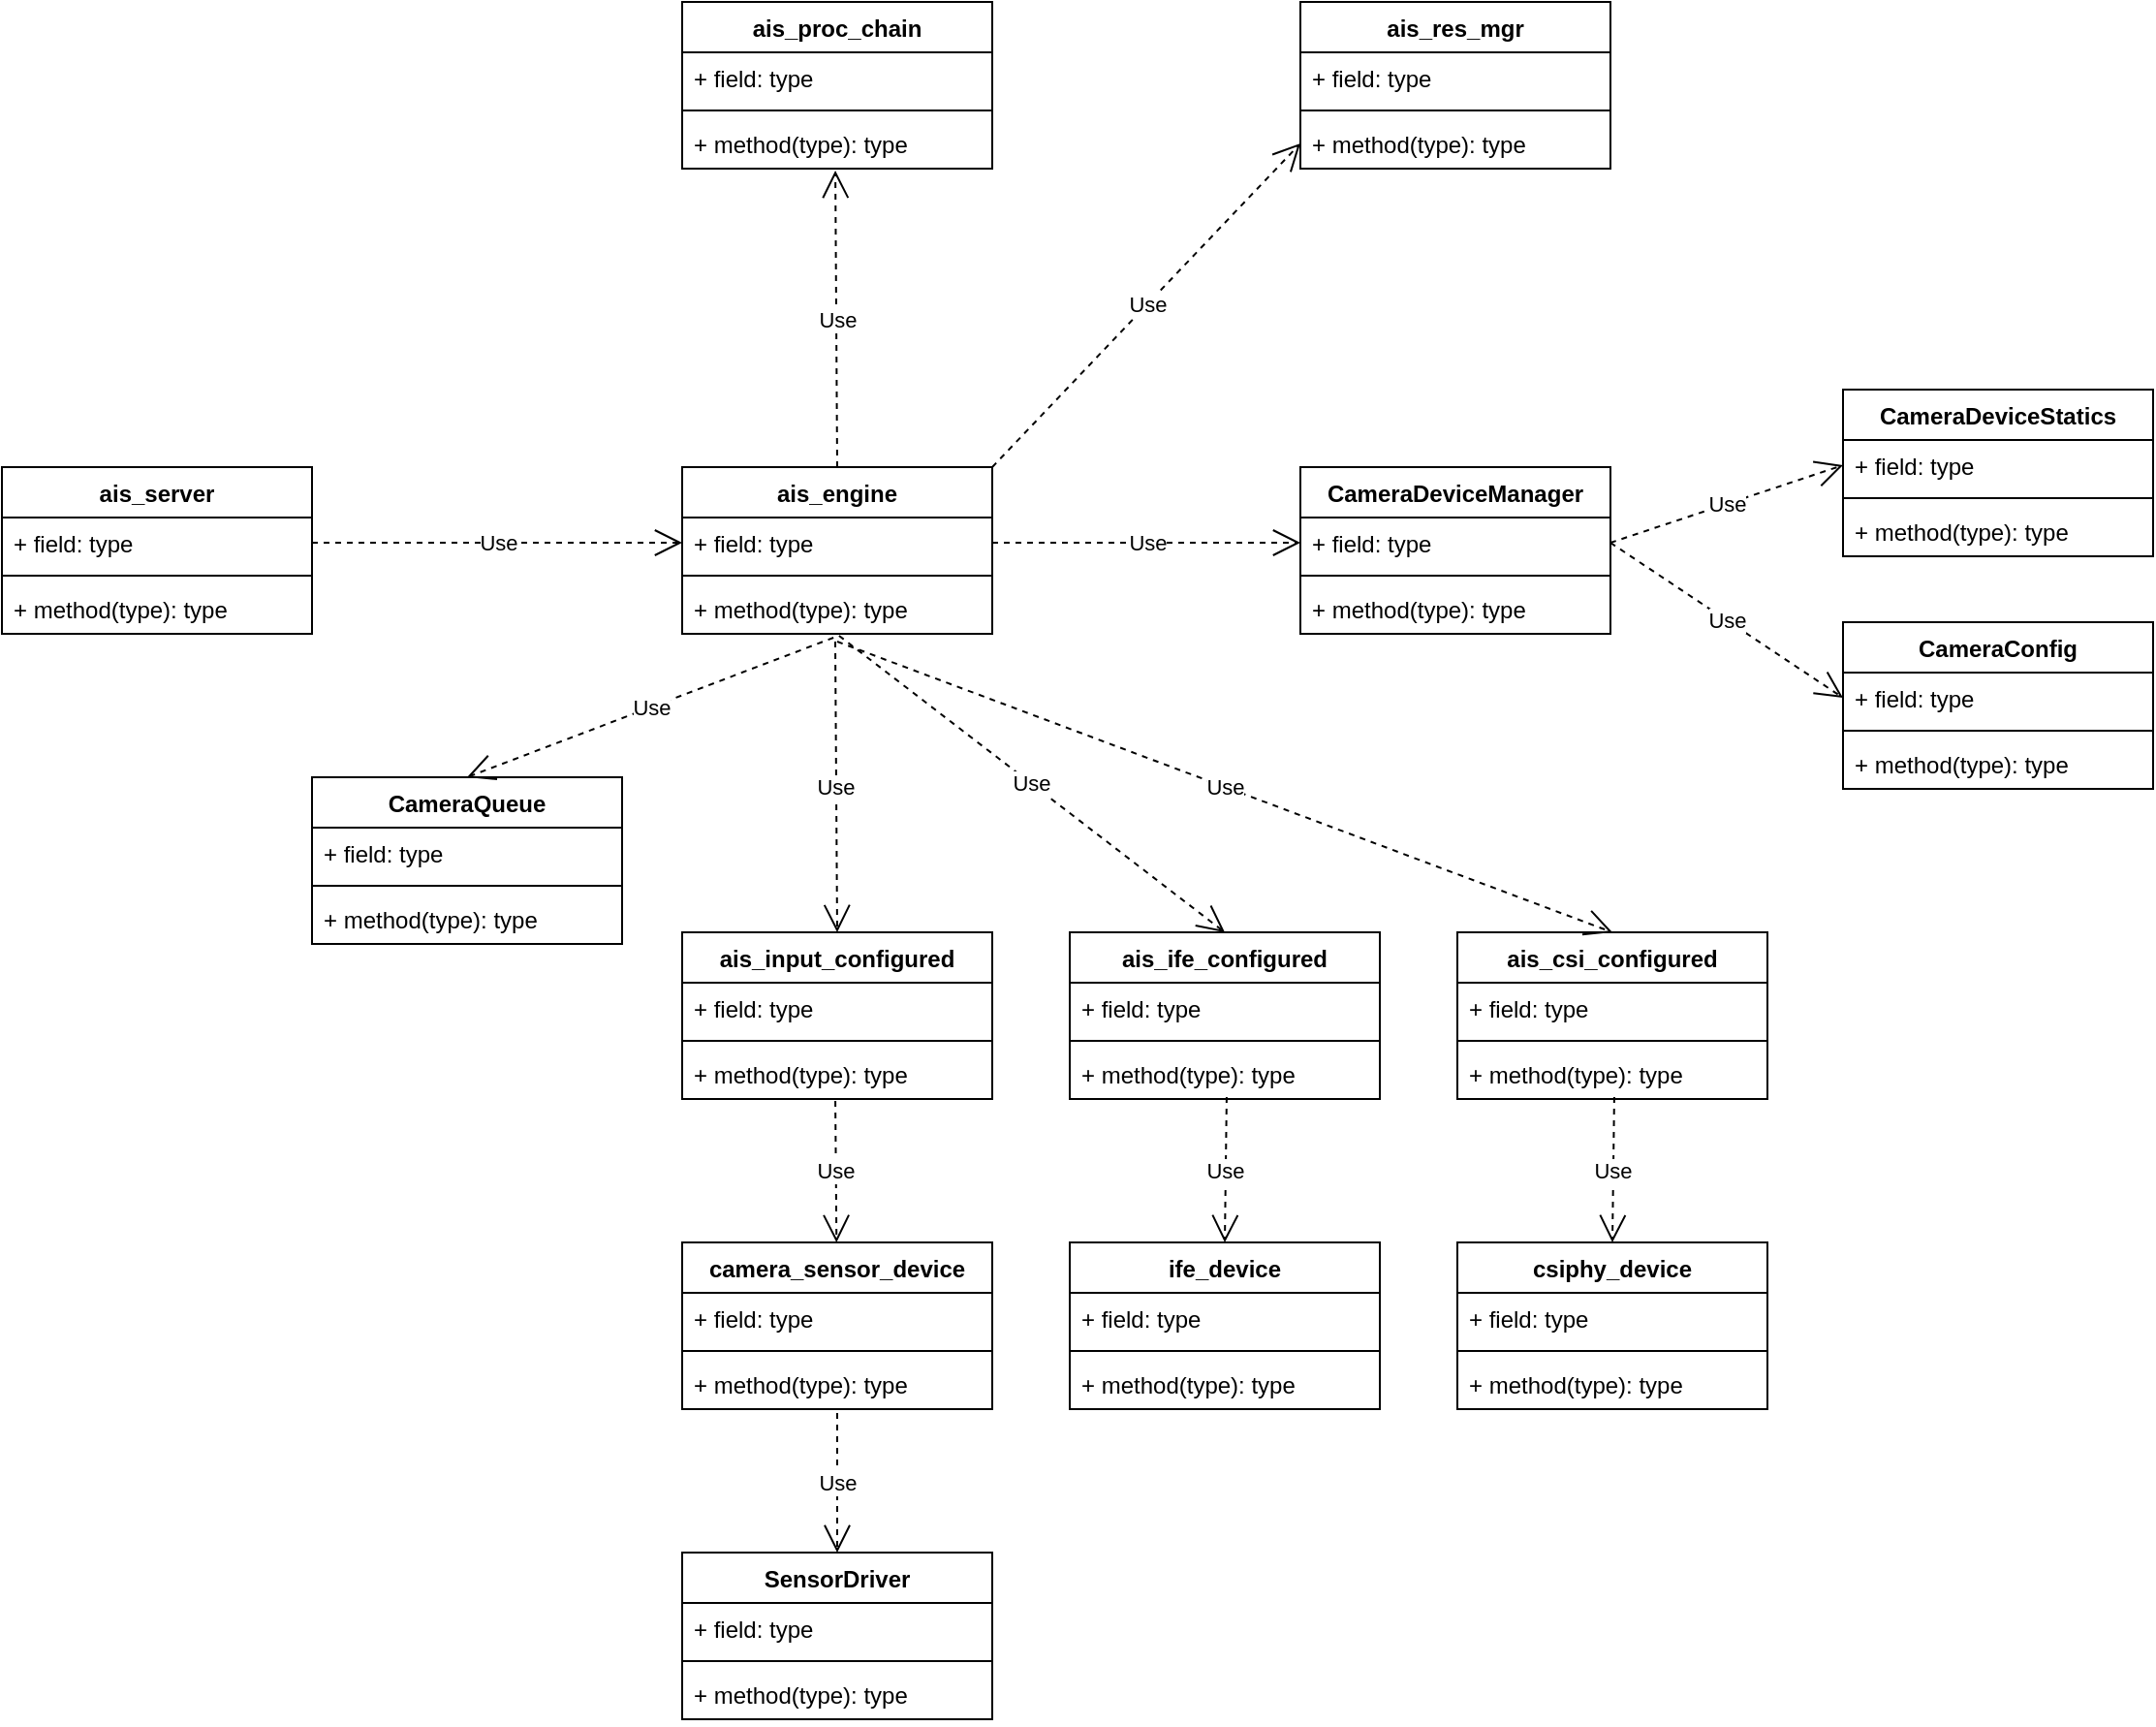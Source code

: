 <mxfile version="16.6.5" type="github">
  <diagram id="JP61w-WGnyM7oNZN8HDf" name="Page-1">
    <mxGraphModel dx="1990" dy="1133" grid="1" gridSize="10" guides="1" tooltips="1" connect="1" arrows="1" fold="1" page="1" pageScale="1" pageWidth="827" pageHeight="1169" math="0" shadow="0">
      <root>
        <mxCell id="0" />
        <mxCell id="1" parent="0" />
        <mxCell id="6c_Mydezwi8KyOcqcPOu-1" value="ais_server" style="swimlane;fontStyle=1;align=center;verticalAlign=top;childLayout=stackLayout;horizontal=1;startSize=26;horizontalStack=0;resizeParent=1;resizeParentMax=0;resizeLast=0;collapsible=1;marginBottom=0;" vertex="1" parent="1">
          <mxGeometry x="280" y="440" width="160" height="86" as="geometry" />
        </mxCell>
        <mxCell id="6c_Mydezwi8KyOcqcPOu-2" value="+ field: type" style="text;strokeColor=none;fillColor=none;align=left;verticalAlign=top;spacingLeft=4;spacingRight=4;overflow=hidden;rotatable=0;points=[[0,0.5],[1,0.5]];portConstraint=eastwest;" vertex="1" parent="6c_Mydezwi8KyOcqcPOu-1">
          <mxGeometry y="26" width="160" height="26" as="geometry" />
        </mxCell>
        <mxCell id="6c_Mydezwi8KyOcqcPOu-3" value="" style="line;strokeWidth=1;fillColor=none;align=left;verticalAlign=middle;spacingTop=-1;spacingLeft=3;spacingRight=3;rotatable=0;labelPosition=right;points=[];portConstraint=eastwest;" vertex="1" parent="6c_Mydezwi8KyOcqcPOu-1">
          <mxGeometry y="52" width="160" height="8" as="geometry" />
        </mxCell>
        <mxCell id="6c_Mydezwi8KyOcqcPOu-4" value="+ method(type): type" style="text;strokeColor=none;fillColor=none;align=left;verticalAlign=top;spacingLeft=4;spacingRight=4;overflow=hidden;rotatable=0;points=[[0,0.5],[1,0.5]];portConstraint=eastwest;" vertex="1" parent="6c_Mydezwi8KyOcqcPOu-1">
          <mxGeometry y="60" width="160" height="26" as="geometry" />
        </mxCell>
        <mxCell id="6c_Mydezwi8KyOcqcPOu-5" value="ais_engine" style="swimlane;fontStyle=1;align=center;verticalAlign=top;childLayout=stackLayout;horizontal=1;startSize=26;horizontalStack=0;resizeParent=1;resizeParentMax=0;resizeLast=0;collapsible=1;marginBottom=0;" vertex="1" parent="1">
          <mxGeometry x="631" y="440" width="160" height="86" as="geometry" />
        </mxCell>
        <mxCell id="6c_Mydezwi8KyOcqcPOu-6" value="+ field: type" style="text;strokeColor=none;fillColor=none;align=left;verticalAlign=top;spacingLeft=4;spacingRight=4;overflow=hidden;rotatable=0;points=[[0,0.5],[1,0.5]];portConstraint=eastwest;" vertex="1" parent="6c_Mydezwi8KyOcqcPOu-5">
          <mxGeometry y="26" width="160" height="26" as="geometry" />
        </mxCell>
        <mxCell id="6c_Mydezwi8KyOcqcPOu-7" value="" style="line;strokeWidth=1;fillColor=none;align=left;verticalAlign=middle;spacingTop=-1;spacingLeft=3;spacingRight=3;rotatable=0;labelPosition=right;points=[];portConstraint=eastwest;" vertex="1" parent="6c_Mydezwi8KyOcqcPOu-5">
          <mxGeometry y="52" width="160" height="8" as="geometry" />
        </mxCell>
        <mxCell id="6c_Mydezwi8KyOcqcPOu-8" value="+ method(type): type" style="text;strokeColor=none;fillColor=none;align=left;verticalAlign=top;spacingLeft=4;spacingRight=4;overflow=hidden;rotatable=0;points=[[0,0.5],[1,0.5]];portConstraint=eastwest;" vertex="1" parent="6c_Mydezwi8KyOcqcPOu-5">
          <mxGeometry y="60" width="160" height="26" as="geometry" />
        </mxCell>
        <mxCell id="6c_Mydezwi8KyOcqcPOu-9" value="CameraDeviceManager" style="swimlane;fontStyle=1;align=center;verticalAlign=top;childLayout=stackLayout;horizontal=1;startSize=26;horizontalStack=0;resizeParent=1;resizeParentMax=0;resizeLast=0;collapsible=1;marginBottom=0;" vertex="1" parent="1">
          <mxGeometry x="950" y="440" width="160" height="86" as="geometry" />
        </mxCell>
        <mxCell id="6c_Mydezwi8KyOcqcPOu-10" value="+ field: type" style="text;strokeColor=none;fillColor=none;align=left;verticalAlign=top;spacingLeft=4;spacingRight=4;overflow=hidden;rotatable=0;points=[[0,0.5],[1,0.5]];portConstraint=eastwest;" vertex="1" parent="6c_Mydezwi8KyOcqcPOu-9">
          <mxGeometry y="26" width="160" height="26" as="geometry" />
        </mxCell>
        <mxCell id="6c_Mydezwi8KyOcqcPOu-11" value="" style="line;strokeWidth=1;fillColor=none;align=left;verticalAlign=middle;spacingTop=-1;spacingLeft=3;spacingRight=3;rotatable=0;labelPosition=right;points=[];portConstraint=eastwest;" vertex="1" parent="6c_Mydezwi8KyOcqcPOu-9">
          <mxGeometry y="52" width="160" height="8" as="geometry" />
        </mxCell>
        <mxCell id="6c_Mydezwi8KyOcqcPOu-12" value="+ method(type): type" style="text;strokeColor=none;fillColor=none;align=left;verticalAlign=top;spacingLeft=4;spacingRight=4;overflow=hidden;rotatable=0;points=[[0,0.5],[1,0.5]];portConstraint=eastwest;" vertex="1" parent="6c_Mydezwi8KyOcqcPOu-9">
          <mxGeometry y="60" width="160" height="26" as="geometry" />
        </mxCell>
        <mxCell id="6c_Mydezwi8KyOcqcPOu-13" value="ais_input_configured" style="swimlane;fontStyle=1;align=center;verticalAlign=top;childLayout=stackLayout;horizontal=1;startSize=26;horizontalStack=0;resizeParent=1;resizeParentMax=0;resizeLast=0;collapsible=1;marginBottom=0;" vertex="1" parent="1">
          <mxGeometry x="631" y="680" width="160" height="86" as="geometry" />
        </mxCell>
        <mxCell id="6c_Mydezwi8KyOcqcPOu-14" value="+ field: type" style="text;strokeColor=none;fillColor=none;align=left;verticalAlign=top;spacingLeft=4;spacingRight=4;overflow=hidden;rotatable=0;points=[[0,0.5],[1,0.5]];portConstraint=eastwest;" vertex="1" parent="6c_Mydezwi8KyOcqcPOu-13">
          <mxGeometry y="26" width="160" height="26" as="geometry" />
        </mxCell>
        <mxCell id="6c_Mydezwi8KyOcqcPOu-15" value="" style="line;strokeWidth=1;fillColor=none;align=left;verticalAlign=middle;spacingTop=-1;spacingLeft=3;spacingRight=3;rotatable=0;labelPosition=right;points=[];portConstraint=eastwest;" vertex="1" parent="6c_Mydezwi8KyOcqcPOu-13">
          <mxGeometry y="52" width="160" height="8" as="geometry" />
        </mxCell>
        <mxCell id="6c_Mydezwi8KyOcqcPOu-16" value="+ method(type): type" style="text;strokeColor=none;fillColor=none;align=left;verticalAlign=top;spacingLeft=4;spacingRight=4;overflow=hidden;rotatable=0;points=[[0,0.5],[1,0.5]];portConstraint=eastwest;" vertex="1" parent="6c_Mydezwi8KyOcqcPOu-13">
          <mxGeometry y="60" width="160" height="26" as="geometry" />
        </mxCell>
        <mxCell id="6c_Mydezwi8KyOcqcPOu-17" value="ais_ife_configured" style="swimlane;fontStyle=1;align=center;verticalAlign=top;childLayout=stackLayout;horizontal=1;startSize=26;horizontalStack=0;resizeParent=1;resizeParentMax=0;resizeLast=0;collapsible=1;marginBottom=0;" vertex="1" parent="1">
          <mxGeometry x="831" y="680" width="160" height="86" as="geometry" />
        </mxCell>
        <mxCell id="6c_Mydezwi8KyOcqcPOu-18" value="+ field: type" style="text;strokeColor=none;fillColor=none;align=left;verticalAlign=top;spacingLeft=4;spacingRight=4;overflow=hidden;rotatable=0;points=[[0,0.5],[1,0.5]];portConstraint=eastwest;" vertex="1" parent="6c_Mydezwi8KyOcqcPOu-17">
          <mxGeometry y="26" width="160" height="26" as="geometry" />
        </mxCell>
        <mxCell id="6c_Mydezwi8KyOcqcPOu-19" value="" style="line;strokeWidth=1;fillColor=none;align=left;verticalAlign=middle;spacingTop=-1;spacingLeft=3;spacingRight=3;rotatable=0;labelPosition=right;points=[];portConstraint=eastwest;" vertex="1" parent="6c_Mydezwi8KyOcqcPOu-17">
          <mxGeometry y="52" width="160" height="8" as="geometry" />
        </mxCell>
        <mxCell id="6c_Mydezwi8KyOcqcPOu-20" value="+ method(type): type" style="text;strokeColor=none;fillColor=none;align=left;verticalAlign=top;spacingLeft=4;spacingRight=4;overflow=hidden;rotatable=0;points=[[0,0.5],[1,0.5]];portConstraint=eastwest;" vertex="1" parent="6c_Mydezwi8KyOcqcPOu-17">
          <mxGeometry y="60" width="160" height="26" as="geometry" />
        </mxCell>
        <mxCell id="6c_Mydezwi8KyOcqcPOu-21" value="ais_csi_configured" style="swimlane;fontStyle=1;align=center;verticalAlign=top;childLayout=stackLayout;horizontal=1;startSize=26;horizontalStack=0;resizeParent=1;resizeParentMax=0;resizeLast=0;collapsible=1;marginBottom=0;" vertex="1" parent="1">
          <mxGeometry x="1031" y="680" width="160" height="86" as="geometry" />
        </mxCell>
        <mxCell id="6c_Mydezwi8KyOcqcPOu-22" value="+ field: type" style="text;strokeColor=none;fillColor=none;align=left;verticalAlign=top;spacingLeft=4;spacingRight=4;overflow=hidden;rotatable=0;points=[[0,0.5],[1,0.5]];portConstraint=eastwest;" vertex="1" parent="6c_Mydezwi8KyOcqcPOu-21">
          <mxGeometry y="26" width="160" height="26" as="geometry" />
        </mxCell>
        <mxCell id="6c_Mydezwi8KyOcqcPOu-23" value="" style="line;strokeWidth=1;fillColor=none;align=left;verticalAlign=middle;spacingTop=-1;spacingLeft=3;spacingRight=3;rotatable=0;labelPosition=right;points=[];portConstraint=eastwest;" vertex="1" parent="6c_Mydezwi8KyOcqcPOu-21">
          <mxGeometry y="52" width="160" height="8" as="geometry" />
        </mxCell>
        <mxCell id="6c_Mydezwi8KyOcqcPOu-24" value="+ method(type): type" style="text;strokeColor=none;fillColor=none;align=left;verticalAlign=top;spacingLeft=4;spacingRight=4;overflow=hidden;rotatable=0;points=[[0,0.5],[1,0.5]];portConstraint=eastwest;" vertex="1" parent="6c_Mydezwi8KyOcqcPOu-21">
          <mxGeometry y="60" width="160" height="26" as="geometry" />
        </mxCell>
        <mxCell id="6c_Mydezwi8KyOcqcPOu-25" value="ais_res_mgr" style="swimlane;fontStyle=1;align=center;verticalAlign=top;childLayout=stackLayout;horizontal=1;startSize=26;horizontalStack=0;resizeParent=1;resizeParentMax=0;resizeLast=0;collapsible=1;marginBottom=0;" vertex="1" parent="1">
          <mxGeometry x="950" y="200" width="160" height="86" as="geometry" />
        </mxCell>
        <mxCell id="6c_Mydezwi8KyOcqcPOu-26" value="+ field: type" style="text;strokeColor=none;fillColor=none;align=left;verticalAlign=top;spacingLeft=4;spacingRight=4;overflow=hidden;rotatable=0;points=[[0,0.5],[1,0.5]];portConstraint=eastwest;" vertex="1" parent="6c_Mydezwi8KyOcqcPOu-25">
          <mxGeometry y="26" width="160" height="26" as="geometry" />
        </mxCell>
        <mxCell id="6c_Mydezwi8KyOcqcPOu-27" value="" style="line;strokeWidth=1;fillColor=none;align=left;verticalAlign=middle;spacingTop=-1;spacingLeft=3;spacingRight=3;rotatable=0;labelPosition=right;points=[];portConstraint=eastwest;" vertex="1" parent="6c_Mydezwi8KyOcqcPOu-25">
          <mxGeometry y="52" width="160" height="8" as="geometry" />
        </mxCell>
        <mxCell id="6c_Mydezwi8KyOcqcPOu-28" value="+ method(type): type" style="text;strokeColor=none;fillColor=none;align=left;verticalAlign=top;spacingLeft=4;spacingRight=4;overflow=hidden;rotatable=0;points=[[0,0.5],[1,0.5]];portConstraint=eastwest;" vertex="1" parent="6c_Mydezwi8KyOcqcPOu-25">
          <mxGeometry y="60" width="160" height="26" as="geometry" />
        </mxCell>
        <mxCell id="6c_Mydezwi8KyOcqcPOu-29" value="ais_proc_chain" style="swimlane;fontStyle=1;align=center;verticalAlign=top;childLayout=stackLayout;horizontal=1;startSize=26;horizontalStack=0;resizeParent=1;resizeParentMax=0;resizeLast=0;collapsible=1;marginBottom=0;" vertex="1" parent="1">
          <mxGeometry x="631" y="200" width="160" height="86" as="geometry" />
        </mxCell>
        <mxCell id="6c_Mydezwi8KyOcqcPOu-30" value="+ field: type" style="text;strokeColor=none;fillColor=none;align=left;verticalAlign=top;spacingLeft=4;spacingRight=4;overflow=hidden;rotatable=0;points=[[0,0.5],[1,0.5]];portConstraint=eastwest;" vertex="1" parent="6c_Mydezwi8KyOcqcPOu-29">
          <mxGeometry y="26" width="160" height="26" as="geometry" />
        </mxCell>
        <mxCell id="6c_Mydezwi8KyOcqcPOu-31" value="" style="line;strokeWidth=1;fillColor=none;align=left;verticalAlign=middle;spacingTop=-1;spacingLeft=3;spacingRight=3;rotatable=0;labelPosition=right;points=[];portConstraint=eastwest;" vertex="1" parent="6c_Mydezwi8KyOcqcPOu-29">
          <mxGeometry y="52" width="160" height="8" as="geometry" />
        </mxCell>
        <mxCell id="6c_Mydezwi8KyOcqcPOu-32" value="+ method(type): type" style="text;strokeColor=none;fillColor=none;align=left;verticalAlign=top;spacingLeft=4;spacingRight=4;overflow=hidden;rotatable=0;points=[[0,0.5],[1,0.5]];portConstraint=eastwest;" vertex="1" parent="6c_Mydezwi8KyOcqcPOu-29">
          <mxGeometry y="60" width="160" height="26" as="geometry" />
        </mxCell>
        <mxCell id="6c_Mydezwi8KyOcqcPOu-33" value="camera_sensor_device" style="swimlane;fontStyle=1;align=center;verticalAlign=top;childLayout=stackLayout;horizontal=1;startSize=26;horizontalStack=0;resizeParent=1;resizeParentMax=0;resizeLast=0;collapsible=1;marginBottom=0;" vertex="1" parent="1">
          <mxGeometry x="631" y="840" width="160" height="86" as="geometry" />
        </mxCell>
        <mxCell id="6c_Mydezwi8KyOcqcPOu-34" value="+ field: type" style="text;strokeColor=none;fillColor=none;align=left;verticalAlign=top;spacingLeft=4;spacingRight=4;overflow=hidden;rotatable=0;points=[[0,0.5],[1,0.5]];portConstraint=eastwest;" vertex="1" parent="6c_Mydezwi8KyOcqcPOu-33">
          <mxGeometry y="26" width="160" height="26" as="geometry" />
        </mxCell>
        <mxCell id="6c_Mydezwi8KyOcqcPOu-35" value="" style="line;strokeWidth=1;fillColor=none;align=left;verticalAlign=middle;spacingTop=-1;spacingLeft=3;spacingRight=3;rotatable=0;labelPosition=right;points=[];portConstraint=eastwest;" vertex="1" parent="6c_Mydezwi8KyOcqcPOu-33">
          <mxGeometry y="52" width="160" height="8" as="geometry" />
        </mxCell>
        <mxCell id="6c_Mydezwi8KyOcqcPOu-36" value="+ method(type): type" style="text;strokeColor=none;fillColor=none;align=left;verticalAlign=top;spacingLeft=4;spacingRight=4;overflow=hidden;rotatable=0;points=[[0,0.5],[1,0.5]];portConstraint=eastwest;" vertex="1" parent="6c_Mydezwi8KyOcqcPOu-33">
          <mxGeometry y="60" width="160" height="26" as="geometry" />
        </mxCell>
        <mxCell id="6c_Mydezwi8KyOcqcPOu-37" value="ife_device" style="swimlane;fontStyle=1;align=center;verticalAlign=top;childLayout=stackLayout;horizontal=1;startSize=26;horizontalStack=0;resizeParent=1;resizeParentMax=0;resizeLast=0;collapsible=1;marginBottom=0;" vertex="1" parent="1">
          <mxGeometry x="831" y="840" width="160" height="86" as="geometry" />
        </mxCell>
        <mxCell id="6c_Mydezwi8KyOcqcPOu-38" value="+ field: type" style="text;strokeColor=none;fillColor=none;align=left;verticalAlign=top;spacingLeft=4;spacingRight=4;overflow=hidden;rotatable=0;points=[[0,0.5],[1,0.5]];portConstraint=eastwest;" vertex="1" parent="6c_Mydezwi8KyOcqcPOu-37">
          <mxGeometry y="26" width="160" height="26" as="geometry" />
        </mxCell>
        <mxCell id="6c_Mydezwi8KyOcqcPOu-39" value="" style="line;strokeWidth=1;fillColor=none;align=left;verticalAlign=middle;spacingTop=-1;spacingLeft=3;spacingRight=3;rotatable=0;labelPosition=right;points=[];portConstraint=eastwest;" vertex="1" parent="6c_Mydezwi8KyOcqcPOu-37">
          <mxGeometry y="52" width="160" height="8" as="geometry" />
        </mxCell>
        <mxCell id="6c_Mydezwi8KyOcqcPOu-40" value="+ method(type): type" style="text;strokeColor=none;fillColor=none;align=left;verticalAlign=top;spacingLeft=4;spacingRight=4;overflow=hidden;rotatable=0;points=[[0,0.5],[1,0.5]];portConstraint=eastwest;" vertex="1" parent="6c_Mydezwi8KyOcqcPOu-37">
          <mxGeometry y="60" width="160" height="26" as="geometry" />
        </mxCell>
        <mxCell id="6c_Mydezwi8KyOcqcPOu-41" value="csiphy_device" style="swimlane;fontStyle=1;align=center;verticalAlign=top;childLayout=stackLayout;horizontal=1;startSize=26;horizontalStack=0;resizeParent=1;resizeParentMax=0;resizeLast=0;collapsible=1;marginBottom=0;" vertex="1" parent="1">
          <mxGeometry x="1031" y="840" width="160" height="86" as="geometry" />
        </mxCell>
        <mxCell id="6c_Mydezwi8KyOcqcPOu-42" value="+ field: type" style="text;strokeColor=none;fillColor=none;align=left;verticalAlign=top;spacingLeft=4;spacingRight=4;overflow=hidden;rotatable=0;points=[[0,0.5],[1,0.5]];portConstraint=eastwest;" vertex="1" parent="6c_Mydezwi8KyOcqcPOu-41">
          <mxGeometry y="26" width="160" height="26" as="geometry" />
        </mxCell>
        <mxCell id="6c_Mydezwi8KyOcqcPOu-43" value="" style="line;strokeWidth=1;fillColor=none;align=left;verticalAlign=middle;spacingTop=-1;spacingLeft=3;spacingRight=3;rotatable=0;labelPosition=right;points=[];portConstraint=eastwest;" vertex="1" parent="6c_Mydezwi8KyOcqcPOu-41">
          <mxGeometry y="52" width="160" height="8" as="geometry" />
        </mxCell>
        <mxCell id="6c_Mydezwi8KyOcqcPOu-44" value="+ method(type): type" style="text;strokeColor=none;fillColor=none;align=left;verticalAlign=top;spacingLeft=4;spacingRight=4;overflow=hidden;rotatable=0;points=[[0,0.5],[1,0.5]];portConstraint=eastwest;" vertex="1" parent="6c_Mydezwi8KyOcqcPOu-41">
          <mxGeometry y="60" width="160" height="26" as="geometry" />
        </mxCell>
        <mxCell id="6c_Mydezwi8KyOcqcPOu-45" value="CameraDeviceStatics" style="swimlane;fontStyle=1;align=center;verticalAlign=top;childLayout=stackLayout;horizontal=1;startSize=26;horizontalStack=0;resizeParent=1;resizeParentMax=0;resizeLast=0;collapsible=1;marginBottom=0;" vertex="1" parent="1">
          <mxGeometry x="1230" y="400" width="160" height="86" as="geometry" />
        </mxCell>
        <mxCell id="6c_Mydezwi8KyOcqcPOu-46" value="+ field: type" style="text;strokeColor=none;fillColor=none;align=left;verticalAlign=top;spacingLeft=4;spacingRight=4;overflow=hidden;rotatable=0;points=[[0,0.5],[1,0.5]];portConstraint=eastwest;" vertex="1" parent="6c_Mydezwi8KyOcqcPOu-45">
          <mxGeometry y="26" width="160" height="26" as="geometry" />
        </mxCell>
        <mxCell id="6c_Mydezwi8KyOcqcPOu-47" value="" style="line;strokeWidth=1;fillColor=none;align=left;verticalAlign=middle;spacingTop=-1;spacingLeft=3;spacingRight=3;rotatable=0;labelPosition=right;points=[];portConstraint=eastwest;" vertex="1" parent="6c_Mydezwi8KyOcqcPOu-45">
          <mxGeometry y="52" width="160" height="8" as="geometry" />
        </mxCell>
        <mxCell id="6c_Mydezwi8KyOcqcPOu-48" value="+ method(type): type" style="text;strokeColor=none;fillColor=none;align=left;verticalAlign=top;spacingLeft=4;spacingRight=4;overflow=hidden;rotatable=0;points=[[0,0.5],[1,0.5]];portConstraint=eastwest;" vertex="1" parent="6c_Mydezwi8KyOcqcPOu-45">
          <mxGeometry y="60" width="160" height="26" as="geometry" />
        </mxCell>
        <mxCell id="6c_Mydezwi8KyOcqcPOu-49" value="CameraConfig" style="swimlane;fontStyle=1;align=center;verticalAlign=top;childLayout=stackLayout;horizontal=1;startSize=26;horizontalStack=0;resizeParent=1;resizeParentMax=0;resizeLast=0;collapsible=1;marginBottom=0;" vertex="1" parent="1">
          <mxGeometry x="1230" y="520" width="160" height="86" as="geometry" />
        </mxCell>
        <mxCell id="6c_Mydezwi8KyOcqcPOu-50" value="+ field: type" style="text;strokeColor=none;fillColor=none;align=left;verticalAlign=top;spacingLeft=4;spacingRight=4;overflow=hidden;rotatable=0;points=[[0,0.5],[1,0.5]];portConstraint=eastwest;" vertex="1" parent="6c_Mydezwi8KyOcqcPOu-49">
          <mxGeometry y="26" width="160" height="26" as="geometry" />
        </mxCell>
        <mxCell id="6c_Mydezwi8KyOcqcPOu-51" value="" style="line;strokeWidth=1;fillColor=none;align=left;verticalAlign=middle;spacingTop=-1;spacingLeft=3;spacingRight=3;rotatable=0;labelPosition=right;points=[];portConstraint=eastwest;" vertex="1" parent="6c_Mydezwi8KyOcqcPOu-49">
          <mxGeometry y="52" width="160" height="8" as="geometry" />
        </mxCell>
        <mxCell id="6c_Mydezwi8KyOcqcPOu-52" value="+ method(type): type" style="text;strokeColor=none;fillColor=none;align=left;verticalAlign=top;spacingLeft=4;spacingRight=4;overflow=hidden;rotatable=0;points=[[0,0.5],[1,0.5]];portConstraint=eastwest;" vertex="1" parent="6c_Mydezwi8KyOcqcPOu-49">
          <mxGeometry y="60" width="160" height="26" as="geometry" />
        </mxCell>
        <mxCell id="6c_Mydezwi8KyOcqcPOu-53" value="SensorDriver" style="swimlane;fontStyle=1;align=center;verticalAlign=top;childLayout=stackLayout;horizontal=1;startSize=26;horizontalStack=0;resizeParent=1;resizeParentMax=0;resizeLast=0;collapsible=1;marginBottom=0;" vertex="1" parent="1">
          <mxGeometry x="631" y="1000" width="160" height="86" as="geometry" />
        </mxCell>
        <mxCell id="6c_Mydezwi8KyOcqcPOu-54" value="+ field: type" style="text;strokeColor=none;fillColor=none;align=left;verticalAlign=top;spacingLeft=4;spacingRight=4;overflow=hidden;rotatable=0;points=[[0,0.5],[1,0.5]];portConstraint=eastwest;" vertex="1" parent="6c_Mydezwi8KyOcqcPOu-53">
          <mxGeometry y="26" width="160" height="26" as="geometry" />
        </mxCell>
        <mxCell id="6c_Mydezwi8KyOcqcPOu-55" value="" style="line;strokeWidth=1;fillColor=none;align=left;verticalAlign=middle;spacingTop=-1;spacingLeft=3;spacingRight=3;rotatable=0;labelPosition=right;points=[];portConstraint=eastwest;" vertex="1" parent="6c_Mydezwi8KyOcqcPOu-53">
          <mxGeometry y="52" width="160" height="8" as="geometry" />
        </mxCell>
        <mxCell id="6c_Mydezwi8KyOcqcPOu-56" value="+ method(type): type" style="text;strokeColor=none;fillColor=none;align=left;verticalAlign=top;spacingLeft=4;spacingRight=4;overflow=hidden;rotatable=0;points=[[0,0.5],[1,0.5]];portConstraint=eastwest;" vertex="1" parent="6c_Mydezwi8KyOcqcPOu-53">
          <mxGeometry y="60" width="160" height="26" as="geometry" />
        </mxCell>
        <mxCell id="6c_Mydezwi8KyOcqcPOu-58" value="Use" style="endArrow=open;endSize=12;dashed=1;html=1;rounded=0;entryX=0.5;entryY=0;entryDx=0;entryDy=0;" edge="1" parent="1" target="6c_Mydezwi8KyOcqcPOu-13">
          <mxGeometry width="160" relative="1" as="geometry">
            <mxPoint x="710" y="530" as="sourcePoint" />
            <mxPoint x="1060" y="520" as="targetPoint" />
          </mxGeometry>
        </mxCell>
        <mxCell id="6c_Mydezwi8KyOcqcPOu-59" value="Use" style="endArrow=open;endSize=12;dashed=1;html=1;rounded=0;entryX=0.5;entryY=0;entryDx=0;entryDy=0;exitX=0.506;exitY=1.038;exitDx=0;exitDy=0;exitPerimeter=0;" edge="1" parent="1" source="6c_Mydezwi8KyOcqcPOu-8" target="6c_Mydezwi8KyOcqcPOu-17">
          <mxGeometry width="160" relative="1" as="geometry">
            <mxPoint x="708.04" y="536" as="sourcePoint" />
            <mxPoint x="560" y="690" as="targetPoint" />
          </mxGeometry>
        </mxCell>
        <mxCell id="6c_Mydezwi8KyOcqcPOu-60" value="Use" style="endArrow=open;endSize=12;dashed=1;html=1;rounded=0;entryX=0.5;entryY=0;entryDx=0;entryDy=0;" edge="1" parent="1" target="6c_Mydezwi8KyOcqcPOu-21">
          <mxGeometry width="160" relative="1" as="geometry">
            <mxPoint x="711" y="530" as="sourcePoint" />
            <mxPoint x="760" y="690" as="targetPoint" />
          </mxGeometry>
        </mxCell>
        <mxCell id="6c_Mydezwi8KyOcqcPOu-61" value="Use" style="endArrow=open;endSize=12;dashed=1;html=1;rounded=0;exitX=0.494;exitY=1.038;exitDx=0;exitDy=0;exitPerimeter=0;" edge="1" parent="1" source="6c_Mydezwi8KyOcqcPOu-16" target="6c_Mydezwi8KyOcqcPOu-33">
          <mxGeometry width="160" relative="1" as="geometry">
            <mxPoint x="711" y="770" as="sourcePoint" />
            <mxPoint x="1221" y="520" as="targetPoint" />
          </mxGeometry>
        </mxCell>
        <mxCell id="6c_Mydezwi8KyOcqcPOu-62" value="Use" style="endArrow=open;endSize=12;dashed=1;html=1;rounded=0;entryX=0.5;entryY=0;entryDx=0;entryDy=0;exitX=0.506;exitY=0.962;exitDx=0;exitDy=0;exitPerimeter=0;" edge="1" parent="1" source="6c_Mydezwi8KyOcqcPOu-20" target="6c_Mydezwi8KyOcqcPOu-37">
          <mxGeometry width="160" relative="1" as="geometry">
            <mxPoint x="1061" y="520" as="sourcePoint" />
            <mxPoint x="1221" y="520" as="targetPoint" />
          </mxGeometry>
        </mxCell>
        <mxCell id="6c_Mydezwi8KyOcqcPOu-63" value="Use" style="endArrow=open;endSize=12;dashed=1;html=1;rounded=0;entryX=0.5;entryY=0;entryDx=0;entryDy=0;exitX=0.506;exitY=0.962;exitDx=0;exitDy=0;exitPerimeter=0;" edge="1" parent="1" source="6c_Mydezwi8KyOcqcPOu-24" target="6c_Mydezwi8KyOcqcPOu-41">
          <mxGeometry width="160" relative="1" as="geometry">
            <mxPoint x="1061" y="520" as="sourcePoint" />
            <mxPoint x="1221" y="520" as="targetPoint" />
          </mxGeometry>
        </mxCell>
        <mxCell id="6c_Mydezwi8KyOcqcPOu-64" value="Use" style="endArrow=open;endSize=12;dashed=1;html=1;rounded=0;exitX=0.5;exitY=1.077;exitDx=0;exitDy=0;exitPerimeter=0;entryX=0.5;entryY=0;entryDx=0;entryDy=0;" edge="1" parent="1" source="6c_Mydezwi8KyOcqcPOu-36" target="6c_Mydezwi8KyOcqcPOu-53">
          <mxGeometry width="160" relative="1" as="geometry">
            <mxPoint x="1061" y="630" as="sourcePoint" />
            <mxPoint x="1221" y="630" as="targetPoint" />
          </mxGeometry>
        </mxCell>
        <mxCell id="6c_Mydezwi8KyOcqcPOu-65" value="Use" style="endArrow=open;endSize=12;dashed=1;html=1;rounded=0;exitX=1;exitY=0.5;exitDx=0;exitDy=0;entryX=0;entryY=0.5;entryDx=0;entryDy=0;" edge="1" parent="1" source="6c_Mydezwi8KyOcqcPOu-6" target="6c_Mydezwi8KyOcqcPOu-10">
          <mxGeometry width="160" relative="1" as="geometry">
            <mxPoint x="900" y="630" as="sourcePoint" />
            <mxPoint x="1060" y="630" as="targetPoint" />
          </mxGeometry>
        </mxCell>
        <mxCell id="6c_Mydezwi8KyOcqcPOu-66" value="Use" style="endArrow=open;endSize=12;dashed=1;html=1;rounded=0;exitX=1;exitY=0.5;exitDx=0;exitDy=0;entryX=0;entryY=0.5;entryDx=0;entryDy=0;" edge="1" parent="1" source="6c_Mydezwi8KyOcqcPOu-2" target="6c_Mydezwi8KyOcqcPOu-6">
          <mxGeometry width="160" relative="1" as="geometry">
            <mxPoint x="900" y="210" as="sourcePoint" />
            <mxPoint x="1060" y="210" as="targetPoint" />
          </mxGeometry>
        </mxCell>
        <mxCell id="6c_Mydezwi8KyOcqcPOu-67" value="Use" style="endArrow=open;endSize=12;dashed=1;html=1;rounded=0;exitX=0.5;exitY=0;exitDx=0;exitDy=0;entryX=0.494;entryY=1.038;entryDx=0;entryDy=0;entryPerimeter=0;" edge="1" parent="1" source="6c_Mydezwi8KyOcqcPOu-5" target="6c_Mydezwi8KyOcqcPOu-32">
          <mxGeometry width="160" relative="1" as="geometry">
            <mxPoint x="900" y="210" as="sourcePoint" />
            <mxPoint x="1060" y="210" as="targetPoint" />
          </mxGeometry>
        </mxCell>
        <mxCell id="6c_Mydezwi8KyOcqcPOu-68" value="Use" style="endArrow=open;endSize=12;dashed=1;html=1;rounded=0;exitX=1;exitY=0;exitDx=0;exitDy=0;entryX=0;entryY=0.5;entryDx=0;entryDy=0;" edge="1" parent="1" source="6c_Mydezwi8KyOcqcPOu-5" target="6c_Mydezwi8KyOcqcPOu-28">
          <mxGeometry width="160" relative="1" as="geometry">
            <mxPoint x="900" y="360" as="sourcePoint" />
            <mxPoint x="1060" y="360" as="targetPoint" />
          </mxGeometry>
        </mxCell>
        <mxCell id="6c_Mydezwi8KyOcqcPOu-69" value="Use" style="endArrow=open;endSize=12;dashed=1;html=1;rounded=0;entryX=0;entryY=0.5;entryDx=0;entryDy=0;exitX=1;exitY=0.5;exitDx=0;exitDy=0;" edge="1" parent="1" source="6c_Mydezwi8KyOcqcPOu-10" target="6c_Mydezwi8KyOcqcPOu-46">
          <mxGeometry width="160" relative="1" as="geometry">
            <mxPoint x="900" y="470" as="sourcePoint" />
            <mxPoint x="1060" y="470" as="targetPoint" />
          </mxGeometry>
        </mxCell>
        <mxCell id="6c_Mydezwi8KyOcqcPOu-70" value="Use" style="endArrow=open;endSize=12;dashed=1;html=1;rounded=0;entryX=0;entryY=0.5;entryDx=0;entryDy=0;exitX=1;exitY=0.5;exitDx=0;exitDy=0;" edge="1" parent="1" source="6c_Mydezwi8KyOcqcPOu-10" target="6c_Mydezwi8KyOcqcPOu-50">
          <mxGeometry width="160" relative="1" as="geometry">
            <mxPoint x="900" y="470" as="sourcePoint" />
            <mxPoint x="1060" y="470" as="targetPoint" />
          </mxGeometry>
        </mxCell>
        <mxCell id="6c_Mydezwi8KyOcqcPOu-71" value="CameraQueue" style="swimlane;fontStyle=1;align=center;verticalAlign=top;childLayout=stackLayout;horizontal=1;startSize=26;horizontalStack=0;resizeParent=1;resizeParentMax=0;resizeLast=0;collapsible=1;marginBottom=0;" vertex="1" parent="1">
          <mxGeometry x="440" y="600" width="160" height="86" as="geometry" />
        </mxCell>
        <mxCell id="6c_Mydezwi8KyOcqcPOu-72" value="+ field: type" style="text;strokeColor=none;fillColor=none;align=left;verticalAlign=top;spacingLeft=4;spacingRight=4;overflow=hidden;rotatable=0;points=[[0,0.5],[1,0.5]];portConstraint=eastwest;" vertex="1" parent="6c_Mydezwi8KyOcqcPOu-71">
          <mxGeometry y="26" width="160" height="26" as="geometry" />
        </mxCell>
        <mxCell id="6c_Mydezwi8KyOcqcPOu-73" value="" style="line;strokeWidth=1;fillColor=none;align=left;verticalAlign=middle;spacingTop=-1;spacingLeft=3;spacingRight=3;rotatable=0;labelPosition=right;points=[];portConstraint=eastwest;" vertex="1" parent="6c_Mydezwi8KyOcqcPOu-71">
          <mxGeometry y="52" width="160" height="8" as="geometry" />
        </mxCell>
        <mxCell id="6c_Mydezwi8KyOcqcPOu-74" value="+ method(type): type" style="text;strokeColor=none;fillColor=none;align=left;verticalAlign=top;spacingLeft=4;spacingRight=4;overflow=hidden;rotatable=0;points=[[0,0.5],[1,0.5]];portConstraint=eastwest;" vertex="1" parent="6c_Mydezwi8KyOcqcPOu-71">
          <mxGeometry y="60" width="160" height="26" as="geometry" />
        </mxCell>
        <mxCell id="6c_Mydezwi8KyOcqcPOu-75" value="Use" style="endArrow=open;endSize=12;dashed=1;html=1;rounded=0;entryX=0.5;entryY=0;entryDx=0;entryDy=0;exitX=0.488;exitY=1.077;exitDx=0;exitDy=0;exitPerimeter=0;" edge="1" parent="1" source="6c_Mydezwi8KyOcqcPOu-8" target="6c_Mydezwi8KyOcqcPOu-71">
          <mxGeometry width="160" relative="1" as="geometry">
            <mxPoint x="710" y="530" as="sourcePoint" />
            <mxPoint x="740" y="570" as="targetPoint" />
          </mxGeometry>
        </mxCell>
      </root>
    </mxGraphModel>
  </diagram>
</mxfile>
